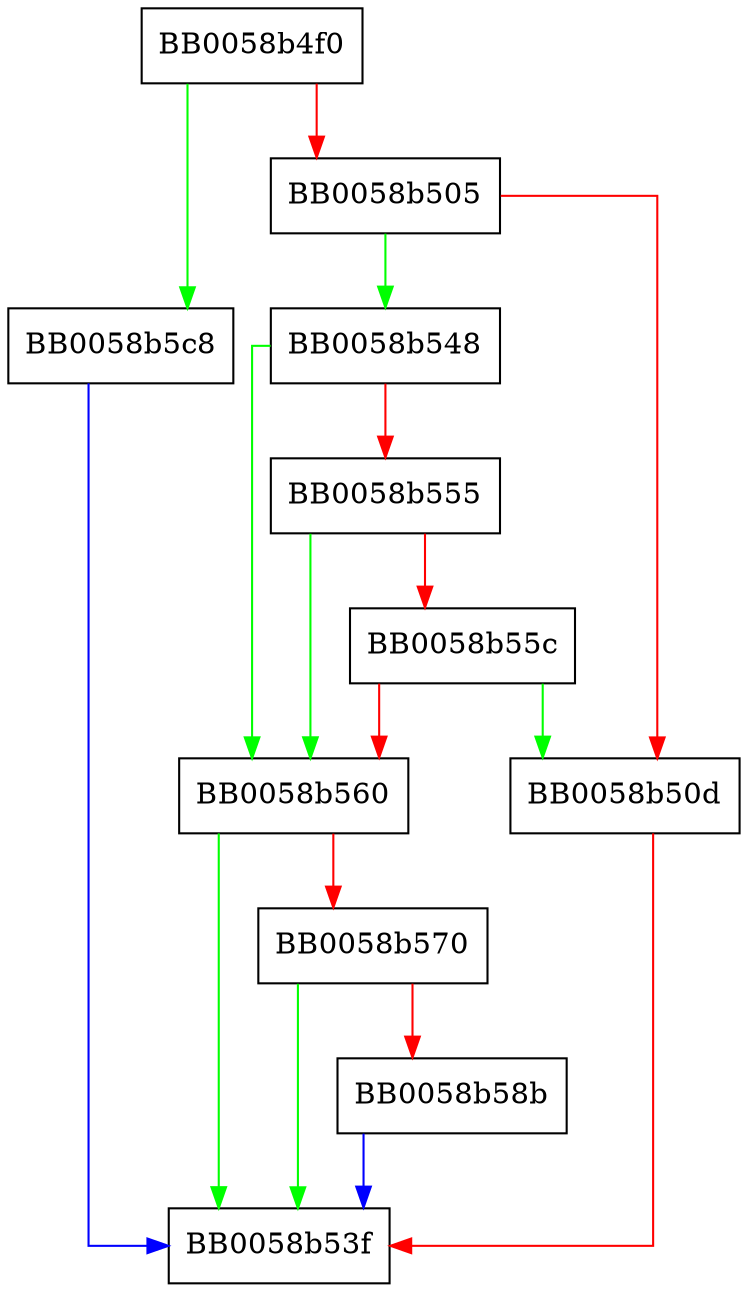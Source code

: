 digraph EC_POINT_set_affine_coordinates {
  node [shape="box"];
  graph [splines=ortho];
  BB0058b4f0 -> BB0058b5c8 [color="green"];
  BB0058b4f0 -> BB0058b505 [color="red"];
  BB0058b505 -> BB0058b548 [color="green"];
  BB0058b505 -> BB0058b50d [color="red"];
  BB0058b50d -> BB0058b53f [color="red"];
  BB0058b548 -> BB0058b560 [color="green"];
  BB0058b548 -> BB0058b555 [color="red"];
  BB0058b555 -> BB0058b560 [color="green"];
  BB0058b555 -> BB0058b55c [color="red"];
  BB0058b55c -> BB0058b50d [color="green"];
  BB0058b55c -> BB0058b560 [color="red"];
  BB0058b560 -> BB0058b53f [color="green"];
  BB0058b560 -> BB0058b570 [color="red"];
  BB0058b570 -> BB0058b53f [color="green"];
  BB0058b570 -> BB0058b58b [color="red"];
  BB0058b58b -> BB0058b53f [color="blue"];
  BB0058b5c8 -> BB0058b53f [color="blue"];
}